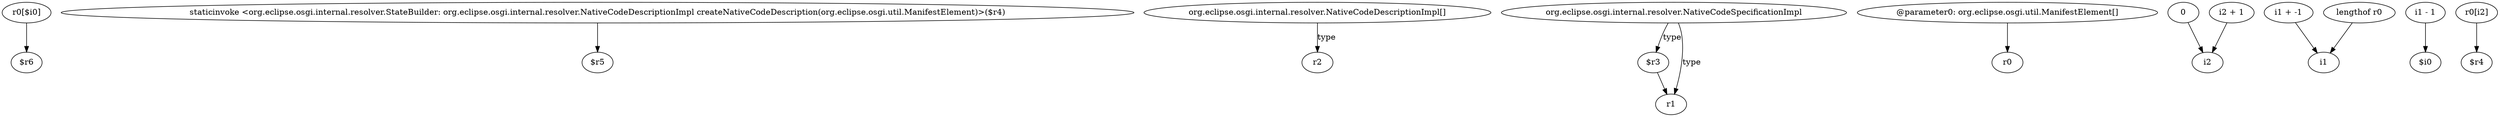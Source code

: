 digraph g {
0[label="r0[$i0]"]
1[label="$r6"]
0->1[label=""]
2[label="staticinvoke <org.eclipse.osgi.internal.resolver.StateBuilder: org.eclipse.osgi.internal.resolver.NativeCodeDescriptionImpl createNativeCodeDescription(org.eclipse.osgi.util.ManifestElement)>($r4)"]
3[label="$r5"]
2->3[label=""]
4[label="org.eclipse.osgi.internal.resolver.NativeCodeDescriptionImpl[]"]
5[label="r2"]
4->5[label="type"]
6[label="org.eclipse.osgi.internal.resolver.NativeCodeSpecificationImpl"]
7[label="$r3"]
6->7[label="type"]
8[label="@parameter0: org.eclipse.osgi.util.ManifestElement[]"]
9[label="r0"]
8->9[label=""]
10[label="0"]
11[label="i2"]
10->11[label=""]
12[label="r1"]
6->12[label="type"]
13[label="i1 + -1"]
14[label="i1"]
13->14[label=""]
15[label="i1 - 1"]
16[label="$i0"]
15->16[label=""]
17[label="lengthof r0"]
17->14[label=""]
18[label="i2 + 1"]
18->11[label=""]
7->12[label=""]
19[label="r0[i2]"]
20[label="$r4"]
19->20[label=""]
}